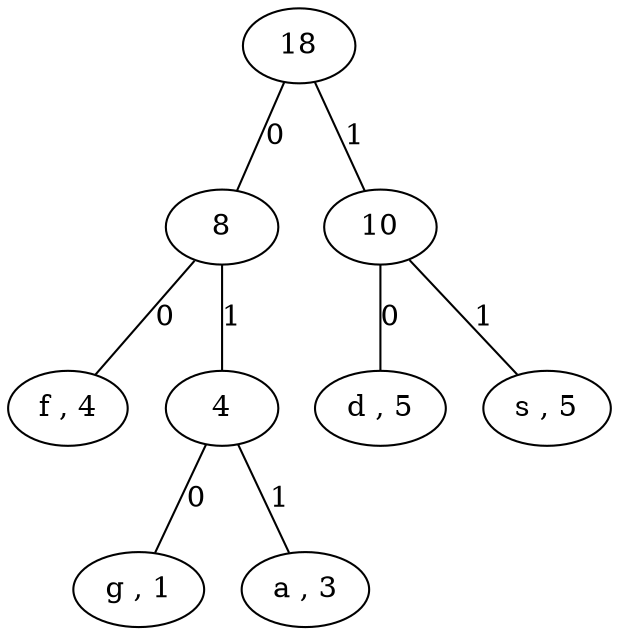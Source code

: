 Graph
{ 
n0[label="18"];
n1[label="8"];
n0--n1[label="0"];
n2[label="10"];
n0--n2[label="1"];
n3[label="f , 4"];
n1--n3[label="0"];
n4[label="4"];
n1--n4[label="1"];
n5[label="d , 5"];
n2--n5[label="0"];
n6[label="s , 5"];
n2--n6[label="1"];
n7[label="g , 1"];
n4--n7[label="0"];
n8[label="a , 3"];
n4--n8[label="1"];

}